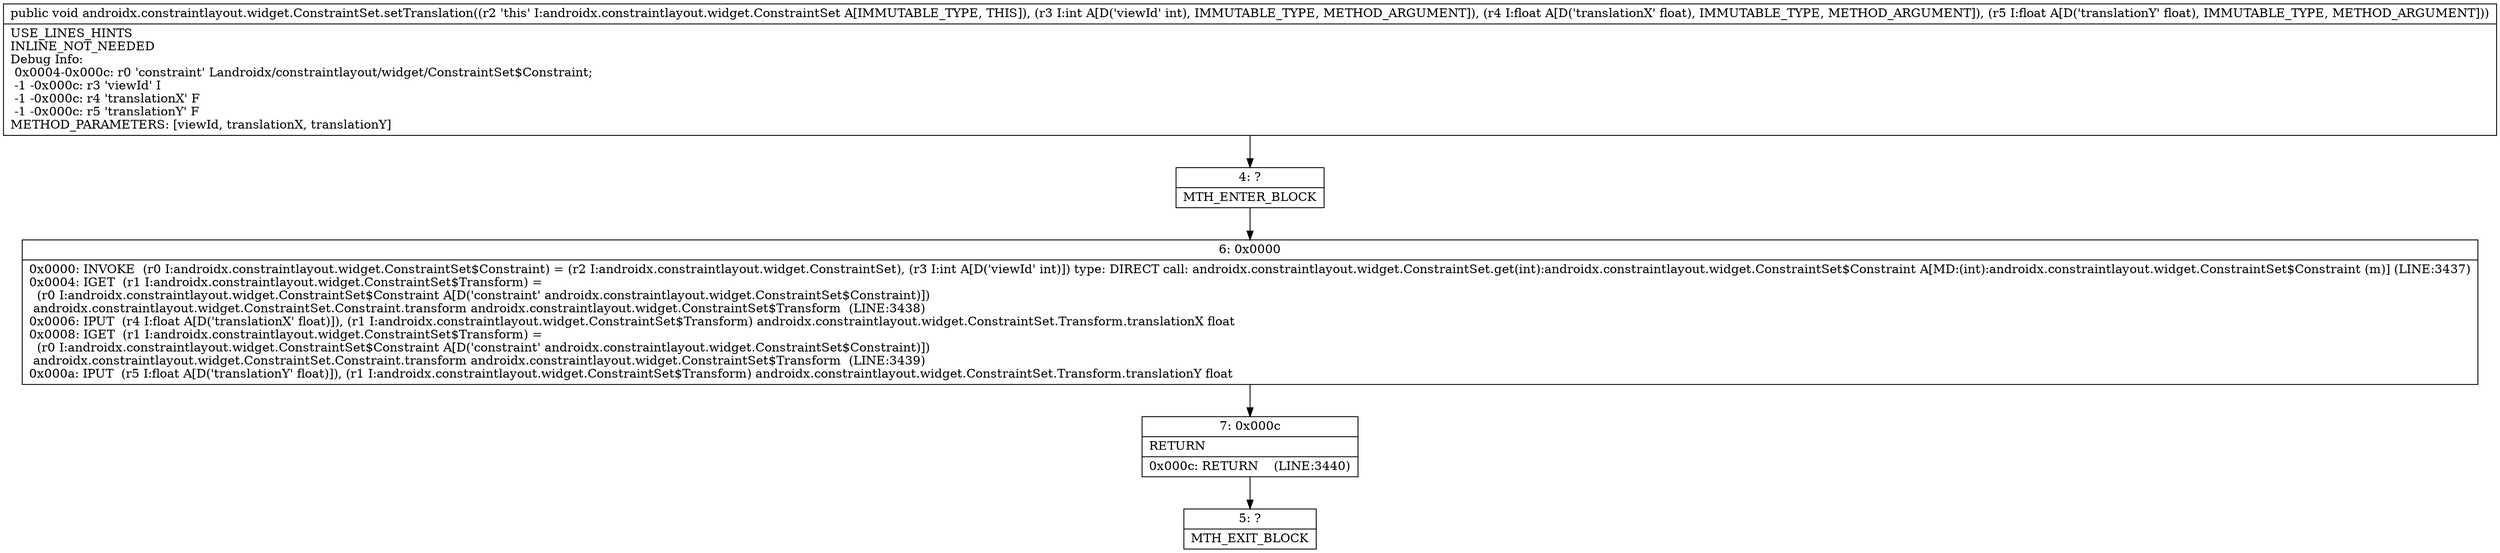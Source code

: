 digraph "CFG forandroidx.constraintlayout.widget.ConstraintSet.setTranslation(IFF)V" {
Node_4 [shape=record,label="{4\:\ ?|MTH_ENTER_BLOCK\l}"];
Node_6 [shape=record,label="{6\:\ 0x0000|0x0000: INVOKE  (r0 I:androidx.constraintlayout.widget.ConstraintSet$Constraint) = (r2 I:androidx.constraintlayout.widget.ConstraintSet), (r3 I:int A[D('viewId' int)]) type: DIRECT call: androidx.constraintlayout.widget.ConstraintSet.get(int):androidx.constraintlayout.widget.ConstraintSet$Constraint A[MD:(int):androidx.constraintlayout.widget.ConstraintSet$Constraint (m)] (LINE:3437)\l0x0004: IGET  (r1 I:androidx.constraintlayout.widget.ConstraintSet$Transform) = \l  (r0 I:androidx.constraintlayout.widget.ConstraintSet$Constraint A[D('constraint' androidx.constraintlayout.widget.ConstraintSet$Constraint)])\l androidx.constraintlayout.widget.ConstraintSet.Constraint.transform androidx.constraintlayout.widget.ConstraintSet$Transform  (LINE:3438)\l0x0006: IPUT  (r4 I:float A[D('translationX' float)]), (r1 I:androidx.constraintlayout.widget.ConstraintSet$Transform) androidx.constraintlayout.widget.ConstraintSet.Transform.translationX float \l0x0008: IGET  (r1 I:androidx.constraintlayout.widget.ConstraintSet$Transform) = \l  (r0 I:androidx.constraintlayout.widget.ConstraintSet$Constraint A[D('constraint' androidx.constraintlayout.widget.ConstraintSet$Constraint)])\l androidx.constraintlayout.widget.ConstraintSet.Constraint.transform androidx.constraintlayout.widget.ConstraintSet$Transform  (LINE:3439)\l0x000a: IPUT  (r5 I:float A[D('translationY' float)]), (r1 I:androidx.constraintlayout.widget.ConstraintSet$Transform) androidx.constraintlayout.widget.ConstraintSet.Transform.translationY float \l}"];
Node_7 [shape=record,label="{7\:\ 0x000c|RETURN\l|0x000c: RETURN    (LINE:3440)\l}"];
Node_5 [shape=record,label="{5\:\ ?|MTH_EXIT_BLOCK\l}"];
MethodNode[shape=record,label="{public void androidx.constraintlayout.widget.ConstraintSet.setTranslation((r2 'this' I:androidx.constraintlayout.widget.ConstraintSet A[IMMUTABLE_TYPE, THIS]), (r3 I:int A[D('viewId' int), IMMUTABLE_TYPE, METHOD_ARGUMENT]), (r4 I:float A[D('translationX' float), IMMUTABLE_TYPE, METHOD_ARGUMENT]), (r5 I:float A[D('translationY' float), IMMUTABLE_TYPE, METHOD_ARGUMENT]))  | USE_LINES_HINTS\lINLINE_NOT_NEEDED\lDebug Info:\l  0x0004\-0x000c: r0 'constraint' Landroidx\/constraintlayout\/widget\/ConstraintSet$Constraint;\l  \-1 \-0x000c: r3 'viewId' I\l  \-1 \-0x000c: r4 'translationX' F\l  \-1 \-0x000c: r5 'translationY' F\lMETHOD_PARAMETERS: [viewId, translationX, translationY]\l}"];
MethodNode -> Node_4;Node_4 -> Node_6;
Node_6 -> Node_7;
Node_7 -> Node_5;
}

